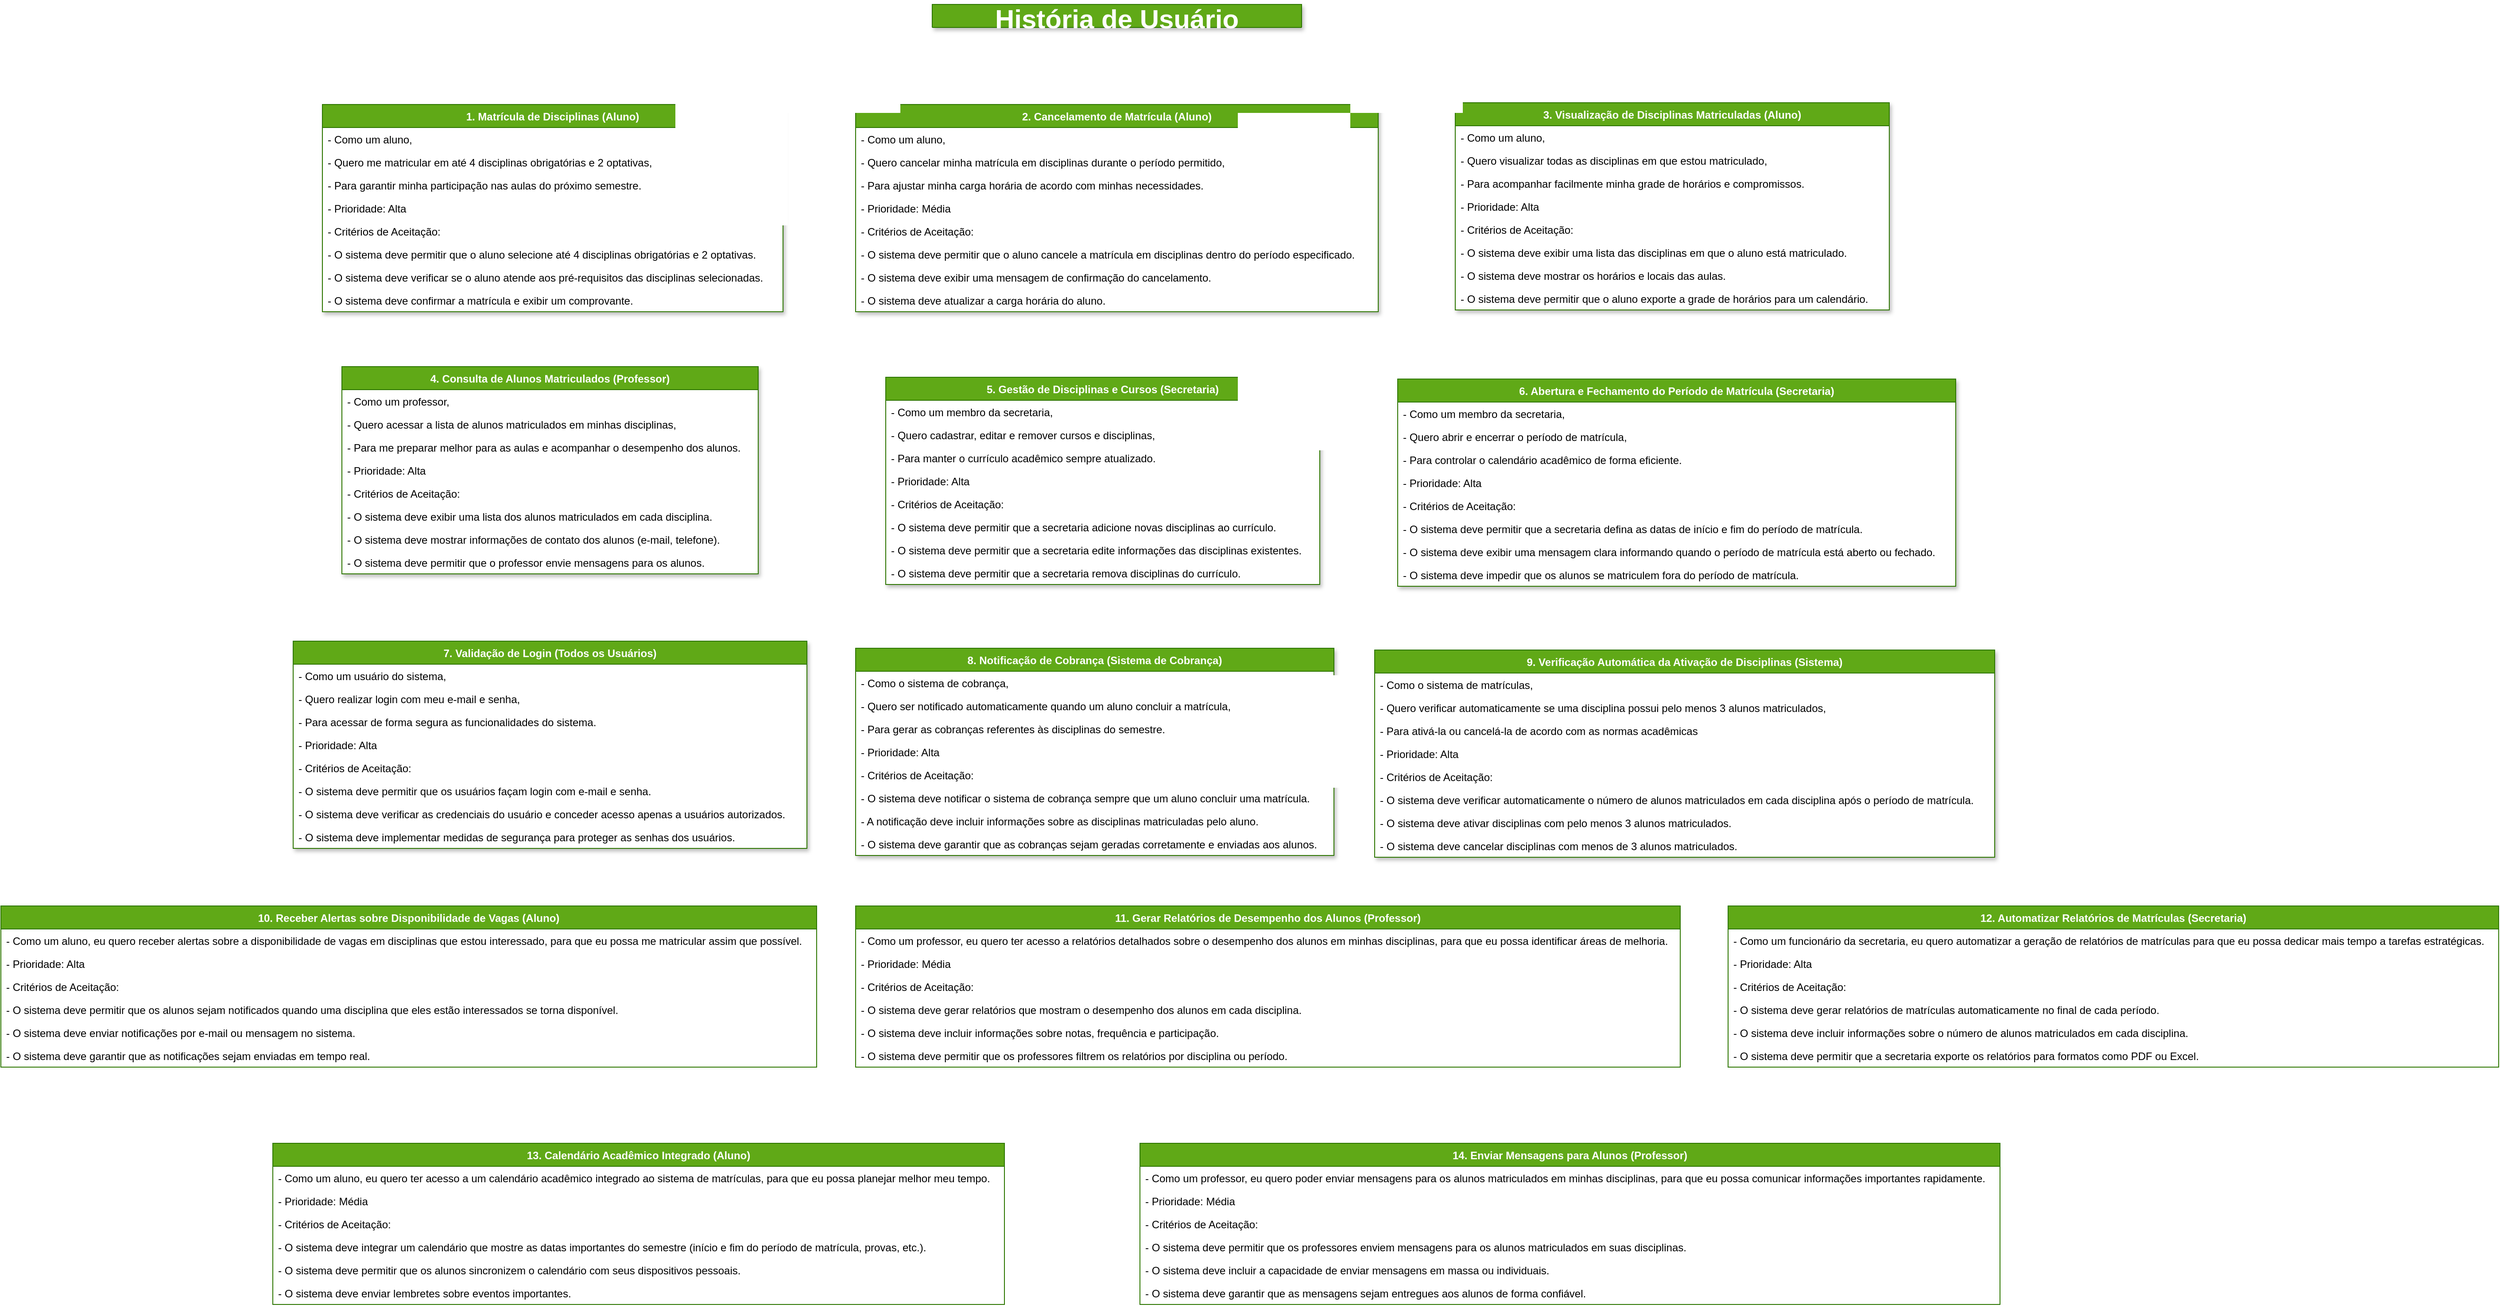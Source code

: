 <mxfile version="26.0.16">
  <diagram name="Page-1" id="JOX2PTWbfsL6PTr6-xfH">
    <mxGraphModel dx="5580" dy="1780" grid="0" gridSize="10" guides="1" tooltips="1" connect="1" arrows="1" fold="1" page="0" pageScale="1" pageWidth="827" pageHeight="1169" math="0" shadow="0">
      <root>
        <mxCell id="0" />
        <mxCell id="1" parent="0" />
        <mxCell id="CiswzmlxSEiwOSy1NOkA-1" value="História de Usuário" style="swimlane;fontStyle=1;childLayout=stackLayout;horizontal=1;startSize=26;horizontalStack=0;resizeParent=1;resizeParentMax=0;resizeLast=0;collapsible=1;marginBottom=0;swimlaneFillColor=default;fillColor=#60a917;strokeColor=#2D7600;fontColor=#ffffff;rounded=0;shadow=1;glass=0;fontSize=30;" vertex="1" parent="1">
          <mxGeometry x="-1043.5" y="19" width="417" height="26" as="geometry" />
        </mxCell>
        <mxCell id="CiswzmlxSEiwOSy1NOkA-2" value="1. Matrícula de Disciplinas (Aluno)" style="swimlane;fontStyle=1;childLayout=stackLayout;horizontal=1;startSize=26;horizontalStack=0;resizeParent=1;resizeParentMax=0;resizeLast=0;collapsible=1;marginBottom=0;swimlaneFillColor=default;fillColor=#60a917;strokeColor=#2D7600;fontColor=#ffffff;rounded=0;shadow=1;glass=0;" vertex="1" parent="1">
          <mxGeometry x="-1732" y="132" width="520" height="234" as="geometry" />
        </mxCell>
        <mxCell id="CiswzmlxSEiwOSy1NOkA-3" value="   - Como um aluno," style="text;strokeColor=none;fillColor=none;align=left;verticalAlign=top;spacingLeft=4;spacingRight=4;overflow=hidden;rotatable=0;points=[[0,0.5],[1,0.5]];portConstraint=eastwest;" vertex="1" parent="CiswzmlxSEiwOSy1NOkA-2">
          <mxGeometry y="26" width="520" height="26" as="geometry" />
        </mxCell>
        <mxCell id="CiswzmlxSEiwOSy1NOkA-4" value="   - Quero me matricular em até 4 disciplinas obrigatórias e 2 optativas," style="text;strokeColor=none;fillColor=none;align=left;verticalAlign=top;spacingLeft=4;spacingRight=4;overflow=hidden;rotatable=0;points=[[0,0.5],[1,0.5]];portConstraint=eastwest;" vertex="1" parent="CiswzmlxSEiwOSy1NOkA-2">
          <mxGeometry y="52" width="520" height="26" as="geometry" />
        </mxCell>
        <mxCell id="CiswzmlxSEiwOSy1NOkA-5" value="   - Para garantir minha participação nas aulas do próximo semestre." style="text;strokeColor=none;fillColor=none;align=left;verticalAlign=top;spacingLeft=4;spacingRight=4;overflow=hidden;rotatable=0;points=[[0,0.5],[1,0.5]];portConstraint=eastwest;" vertex="1" parent="CiswzmlxSEiwOSy1NOkA-2">
          <mxGeometry y="78" width="520" height="26" as="geometry" />
        </mxCell>
        <mxCell id="CiswzmlxSEiwOSy1NOkA-6" value="   - Prioridade: Alta" style="text;strokeColor=none;fillColor=none;align=left;verticalAlign=top;spacingLeft=4;spacingRight=4;overflow=hidden;rotatable=0;points=[[0,0.5],[1,0.5]];portConstraint=eastwest;" vertex="1" parent="CiswzmlxSEiwOSy1NOkA-2">
          <mxGeometry y="104" width="520" height="26" as="geometry" />
        </mxCell>
        <mxCell id="CiswzmlxSEiwOSy1NOkA-7" value="   - Critérios de Aceitação:" style="text;strokeColor=none;fillColor=none;align=left;verticalAlign=top;spacingLeft=4;spacingRight=4;overflow=hidden;rotatable=0;points=[[0,0.5],[1,0.5]];portConstraint=eastwest;" vertex="1" parent="CiswzmlxSEiwOSy1NOkA-2">
          <mxGeometry y="130" width="520" height="26" as="geometry" />
        </mxCell>
        <mxCell id="CiswzmlxSEiwOSy1NOkA-8" value="     - O sistema deve permitir que o aluno selecione até 4 disciplinas obrigatórias e 2 optativas." style="text;strokeColor=none;fillColor=none;align=left;verticalAlign=top;spacingLeft=4;spacingRight=4;overflow=hidden;rotatable=0;points=[[0,0.5],[1,0.5]];portConstraint=eastwest;" vertex="1" parent="CiswzmlxSEiwOSy1NOkA-2">
          <mxGeometry y="156" width="520" height="26" as="geometry" />
        </mxCell>
        <mxCell id="CiswzmlxSEiwOSy1NOkA-9" value="     - O sistema deve verificar se o aluno atende aos pré-requisitos das disciplinas selecionadas." style="text;strokeColor=none;fillColor=none;align=left;verticalAlign=top;spacingLeft=4;spacingRight=4;overflow=hidden;rotatable=0;points=[[0,0.5],[1,0.5]];portConstraint=eastwest;" vertex="1" parent="CiswzmlxSEiwOSy1NOkA-2">
          <mxGeometry y="182" width="520" height="26" as="geometry" />
        </mxCell>
        <mxCell id="CiswzmlxSEiwOSy1NOkA-10" value="     - O sistema deve confirmar a matrícula e exibir um comprovante." style="text;strokeColor=none;fillColor=none;align=left;verticalAlign=top;spacingLeft=4;spacingRight=4;overflow=hidden;rotatable=0;points=[[0,0.5],[1,0.5]];portConstraint=eastwest;" vertex="1" parent="CiswzmlxSEiwOSy1NOkA-2">
          <mxGeometry y="208" width="520" height="26" as="geometry" />
        </mxCell>
        <mxCell id="CiswzmlxSEiwOSy1NOkA-11" value="2. Cancelamento de Matrícula (Aluno)" style="swimlane;fontStyle=1;childLayout=stackLayout;horizontal=1;startSize=26;horizontalStack=0;resizeParent=1;resizeParentMax=0;resizeLast=0;collapsible=1;marginBottom=0;swimlaneFillColor=default;fillColor=#60a917;strokeColor=#2D7600;fontColor=#ffffff;rounded=0;shadow=1;glass=0;" vertex="1" parent="1">
          <mxGeometry x="-1130" y="132" width="590" height="234" as="geometry" />
        </mxCell>
        <mxCell id="CiswzmlxSEiwOSy1NOkA-12" value="   - Como um aluno," style="text;strokeColor=none;fillColor=none;align=left;verticalAlign=top;spacingLeft=4;spacingRight=4;overflow=hidden;rotatable=0;points=[[0,0.5],[1,0.5]];portConstraint=eastwest;" vertex="1" parent="CiswzmlxSEiwOSy1NOkA-11">
          <mxGeometry y="26" width="590" height="26" as="geometry" />
        </mxCell>
        <mxCell id="CiswzmlxSEiwOSy1NOkA-13" value="   - Quero cancelar minha matrícula em disciplinas durante o período permitido," style="text;strokeColor=none;fillColor=none;align=left;verticalAlign=top;spacingLeft=4;spacingRight=4;overflow=hidden;rotatable=0;points=[[0,0.5],[1,0.5]];portConstraint=eastwest;" vertex="1" parent="CiswzmlxSEiwOSy1NOkA-11">
          <mxGeometry y="52" width="590" height="26" as="geometry" />
        </mxCell>
        <mxCell id="CiswzmlxSEiwOSy1NOkA-14" value="   - Para ajustar minha carga horária de acordo com minhas necessidades." style="text;strokeColor=none;fillColor=none;align=left;verticalAlign=top;spacingLeft=4;spacingRight=4;overflow=hidden;rotatable=0;points=[[0,0.5],[1,0.5]];portConstraint=eastwest;" vertex="1" parent="CiswzmlxSEiwOSy1NOkA-11">
          <mxGeometry y="78" width="590" height="26" as="geometry" />
        </mxCell>
        <mxCell id="CiswzmlxSEiwOSy1NOkA-15" value="   - Prioridade: Média" style="text;strokeColor=none;fillColor=none;align=left;verticalAlign=top;spacingLeft=4;spacingRight=4;overflow=hidden;rotatable=0;points=[[0,0.5],[1,0.5]];portConstraint=eastwest;" vertex="1" parent="CiswzmlxSEiwOSy1NOkA-11">
          <mxGeometry y="104" width="590" height="26" as="geometry" />
        </mxCell>
        <mxCell id="CiswzmlxSEiwOSy1NOkA-16" value="   - Critérios de Aceitação:" style="text;strokeColor=none;fillColor=none;align=left;verticalAlign=top;spacingLeft=4;spacingRight=4;overflow=hidden;rotatable=0;points=[[0,0.5],[1,0.5]];portConstraint=eastwest;" vertex="1" parent="CiswzmlxSEiwOSy1NOkA-11">
          <mxGeometry y="130" width="590" height="26" as="geometry" />
        </mxCell>
        <mxCell id="CiswzmlxSEiwOSy1NOkA-17" value="     - O sistema deve permitir que o aluno cancele a matrícula em disciplinas dentro do período especificado." style="text;strokeColor=none;fillColor=none;align=left;verticalAlign=top;spacingLeft=4;spacingRight=4;overflow=hidden;rotatable=0;points=[[0,0.5],[1,0.5]];portConstraint=eastwest;" vertex="1" parent="CiswzmlxSEiwOSy1NOkA-11">
          <mxGeometry y="156" width="590" height="26" as="geometry" />
        </mxCell>
        <mxCell id="CiswzmlxSEiwOSy1NOkA-18" value="     - O sistema deve exibir uma mensagem de confirmação do cancelamento." style="text;strokeColor=none;fillColor=none;align=left;verticalAlign=top;spacingLeft=4;spacingRight=4;overflow=hidden;rotatable=0;points=[[0,0.5],[1,0.5]];portConstraint=eastwest;" vertex="1" parent="CiswzmlxSEiwOSy1NOkA-11">
          <mxGeometry y="182" width="590" height="26" as="geometry" />
        </mxCell>
        <mxCell id="CiswzmlxSEiwOSy1NOkA-19" value="     - O sistema deve atualizar a carga horária do aluno." style="text;strokeColor=none;fillColor=none;align=left;verticalAlign=top;spacingLeft=4;spacingRight=4;overflow=hidden;rotatable=0;points=[[0,0.5],[1,0.5]];portConstraint=eastwest;" vertex="1" parent="CiswzmlxSEiwOSy1NOkA-11">
          <mxGeometry y="208" width="590" height="26" as="geometry" />
        </mxCell>
        <mxCell id="CiswzmlxSEiwOSy1NOkA-20" value="3. Visualização de Disciplinas Matriculadas (Aluno)" style="swimlane;fontStyle=1;childLayout=stackLayout;horizontal=1;startSize=26;horizontalStack=0;resizeParent=1;resizeParentMax=0;resizeLast=0;collapsible=1;marginBottom=0;swimlaneFillColor=default;fillColor=#60a917;strokeColor=#2D7600;fontColor=#ffffff;rounded=0;shadow=1;glass=0;" vertex="1" parent="1">
          <mxGeometry x="-453" y="130" width="490" height="234" as="geometry" />
        </mxCell>
        <mxCell id="CiswzmlxSEiwOSy1NOkA-21" value="   - Como um aluno," style="text;strokeColor=none;fillColor=none;align=left;verticalAlign=top;spacingLeft=4;spacingRight=4;overflow=hidden;rotatable=0;points=[[0,0.5],[1,0.5]];portConstraint=eastwest;" vertex="1" parent="CiswzmlxSEiwOSy1NOkA-20">
          <mxGeometry y="26" width="490" height="26" as="geometry" />
        </mxCell>
        <mxCell id="CiswzmlxSEiwOSy1NOkA-22" value="   - Quero visualizar todas as disciplinas em que estou matriculado," style="text;strokeColor=none;fillColor=none;align=left;verticalAlign=top;spacingLeft=4;spacingRight=4;overflow=hidden;rotatable=0;points=[[0,0.5],[1,0.5]];portConstraint=eastwest;" vertex="1" parent="CiswzmlxSEiwOSy1NOkA-20">
          <mxGeometry y="52" width="490" height="26" as="geometry" />
        </mxCell>
        <mxCell id="CiswzmlxSEiwOSy1NOkA-23" value="   - Para acompanhar facilmente minha grade de horários e compromissos." style="text;strokeColor=none;fillColor=none;align=left;verticalAlign=top;spacingLeft=4;spacingRight=4;overflow=hidden;rotatable=0;points=[[0,0.5],[1,0.5]];portConstraint=eastwest;" vertex="1" parent="CiswzmlxSEiwOSy1NOkA-20">
          <mxGeometry y="78" width="490" height="26" as="geometry" />
        </mxCell>
        <mxCell id="CiswzmlxSEiwOSy1NOkA-24" value="   - Prioridade: Alta" style="text;strokeColor=none;fillColor=none;align=left;verticalAlign=top;spacingLeft=4;spacingRight=4;overflow=hidden;rotatable=0;points=[[0,0.5],[1,0.5]];portConstraint=eastwest;" vertex="1" parent="CiswzmlxSEiwOSy1NOkA-20">
          <mxGeometry y="104" width="490" height="26" as="geometry" />
        </mxCell>
        <mxCell id="CiswzmlxSEiwOSy1NOkA-25" value="   - Critérios de Aceitação:" style="text;strokeColor=none;fillColor=none;align=left;verticalAlign=top;spacingLeft=4;spacingRight=4;overflow=hidden;rotatable=0;points=[[0,0.5],[1,0.5]];portConstraint=eastwest;" vertex="1" parent="CiswzmlxSEiwOSy1NOkA-20">
          <mxGeometry y="130" width="490" height="26" as="geometry" />
        </mxCell>
        <mxCell id="CiswzmlxSEiwOSy1NOkA-26" value="     - O sistema deve exibir uma lista das disciplinas em que o aluno está matriculado." style="text;strokeColor=none;fillColor=none;align=left;verticalAlign=top;spacingLeft=4;spacingRight=4;overflow=hidden;rotatable=0;points=[[0,0.5],[1,0.5]];portConstraint=eastwest;" vertex="1" parent="CiswzmlxSEiwOSy1NOkA-20">
          <mxGeometry y="156" width="490" height="26" as="geometry" />
        </mxCell>
        <mxCell id="CiswzmlxSEiwOSy1NOkA-27" value="     - O sistema deve mostrar os horários e locais das aulas." style="text;strokeColor=none;fillColor=none;align=left;verticalAlign=top;spacingLeft=4;spacingRight=4;overflow=hidden;rotatable=0;points=[[0,0.5],[1,0.5]];portConstraint=eastwest;" vertex="1" parent="CiswzmlxSEiwOSy1NOkA-20">
          <mxGeometry y="182" width="490" height="26" as="geometry" />
        </mxCell>
        <mxCell id="CiswzmlxSEiwOSy1NOkA-28" value="     - O sistema deve permitir que o aluno exporte a grade de horários para um calendário." style="text;strokeColor=none;fillColor=none;align=left;verticalAlign=top;spacingLeft=4;spacingRight=4;overflow=hidden;rotatable=0;points=[[0,0.5],[1,0.5]];portConstraint=eastwest;" vertex="1" parent="CiswzmlxSEiwOSy1NOkA-20">
          <mxGeometry y="208" width="490" height="26" as="geometry" />
        </mxCell>
        <mxCell id="CiswzmlxSEiwOSy1NOkA-29" value="4. Consulta de Alunos Matriculados (Professor)" style="swimlane;fontStyle=1;childLayout=stackLayout;horizontal=1;startSize=26;horizontalStack=0;resizeParent=1;resizeParentMax=0;resizeLast=0;collapsible=1;marginBottom=0;swimlaneFillColor=default;fillColor=#60a917;strokeColor=#2D7600;fontColor=#ffffff;rounded=0;shadow=1;glass=0;" vertex="1" parent="1">
          <mxGeometry x="-1710" y="428" width="470" height="234" as="geometry" />
        </mxCell>
        <mxCell id="CiswzmlxSEiwOSy1NOkA-30" value="   - Como um professor," style="text;strokeColor=none;fillColor=none;align=left;verticalAlign=top;spacingLeft=4;spacingRight=4;overflow=hidden;rotatable=0;points=[[0,0.5],[1,0.5]];portConstraint=eastwest;" vertex="1" parent="CiswzmlxSEiwOSy1NOkA-29">
          <mxGeometry y="26" width="470" height="26" as="geometry" />
        </mxCell>
        <mxCell id="CiswzmlxSEiwOSy1NOkA-31" value="   - Quero acessar a lista de alunos matriculados em minhas disciplinas," style="text;strokeColor=none;fillColor=none;align=left;verticalAlign=top;spacingLeft=4;spacingRight=4;overflow=hidden;rotatable=0;points=[[0,0.5],[1,0.5]];portConstraint=eastwest;" vertex="1" parent="CiswzmlxSEiwOSy1NOkA-29">
          <mxGeometry y="52" width="470" height="26" as="geometry" />
        </mxCell>
        <mxCell id="CiswzmlxSEiwOSy1NOkA-32" value="   - Para me preparar melhor para as aulas e acompanhar o desempenho dos alunos." style="text;strokeColor=none;fillColor=none;align=left;verticalAlign=top;spacingLeft=4;spacingRight=4;overflow=hidden;rotatable=0;points=[[0,0.5],[1,0.5]];portConstraint=eastwest;" vertex="1" parent="CiswzmlxSEiwOSy1NOkA-29">
          <mxGeometry y="78" width="470" height="26" as="geometry" />
        </mxCell>
        <mxCell id="CiswzmlxSEiwOSy1NOkA-33" value="   - Prioridade: Alta" style="text;strokeColor=none;fillColor=none;align=left;verticalAlign=top;spacingLeft=4;spacingRight=4;overflow=hidden;rotatable=0;points=[[0,0.5],[1,0.5]];portConstraint=eastwest;" vertex="1" parent="CiswzmlxSEiwOSy1NOkA-29">
          <mxGeometry y="104" width="470" height="26" as="geometry" />
        </mxCell>
        <mxCell id="CiswzmlxSEiwOSy1NOkA-34" value="   - Critérios de Aceitação:" style="text;strokeColor=none;fillColor=none;align=left;verticalAlign=top;spacingLeft=4;spacingRight=4;overflow=hidden;rotatable=0;points=[[0,0.5],[1,0.5]];portConstraint=eastwest;" vertex="1" parent="CiswzmlxSEiwOSy1NOkA-29">
          <mxGeometry y="130" width="470" height="26" as="geometry" />
        </mxCell>
        <mxCell id="CiswzmlxSEiwOSy1NOkA-35" value="     - O sistema deve exibir uma lista dos alunos matriculados em cada disciplina." style="text;strokeColor=none;fillColor=none;align=left;verticalAlign=top;spacingLeft=4;spacingRight=4;overflow=hidden;rotatable=0;points=[[0,0.5],[1,0.5]];portConstraint=eastwest;" vertex="1" parent="CiswzmlxSEiwOSy1NOkA-29">
          <mxGeometry y="156" width="470" height="26" as="geometry" />
        </mxCell>
        <mxCell id="CiswzmlxSEiwOSy1NOkA-36" value="     - O sistema deve mostrar informações de contato dos alunos (e-mail, telefone)." style="text;strokeColor=none;fillColor=none;align=left;verticalAlign=top;spacingLeft=4;spacingRight=4;overflow=hidden;rotatable=0;points=[[0,0.5],[1,0.5]];portConstraint=eastwest;" vertex="1" parent="CiswzmlxSEiwOSy1NOkA-29">
          <mxGeometry y="182" width="470" height="26" as="geometry" />
        </mxCell>
        <mxCell id="CiswzmlxSEiwOSy1NOkA-37" value="     - O sistema deve permitir que o professor envie mensagens para os alunos." style="text;strokeColor=none;fillColor=none;align=left;verticalAlign=top;spacingLeft=4;spacingRight=4;overflow=hidden;rotatable=0;points=[[0,0.5],[1,0.5]];portConstraint=eastwest;" vertex="1" parent="CiswzmlxSEiwOSy1NOkA-29">
          <mxGeometry y="208" width="470" height="26" as="geometry" />
        </mxCell>
        <mxCell id="CiswzmlxSEiwOSy1NOkA-38" value="5. Gestão de Disciplinas e Cursos (Secretaria)" style="swimlane;fontStyle=1;childLayout=stackLayout;horizontal=1;startSize=26;horizontalStack=0;resizeParent=1;resizeParentMax=0;resizeLast=0;collapsible=1;marginBottom=0;swimlaneFillColor=default;fillColor=#60a917;strokeColor=#2D7600;fontColor=#ffffff;rounded=0;shadow=1;glass=0;" vertex="1" parent="1">
          <mxGeometry x="-1096" y="440" width="490" height="234" as="geometry" />
        </mxCell>
        <mxCell id="CiswzmlxSEiwOSy1NOkA-39" value="   - Como um membro da secretaria," style="text;strokeColor=none;fillColor=none;align=left;verticalAlign=top;spacingLeft=4;spacingRight=4;overflow=hidden;rotatable=0;points=[[0,0.5],[1,0.5]];portConstraint=eastwest;" vertex="1" parent="CiswzmlxSEiwOSy1NOkA-38">
          <mxGeometry y="26" width="490" height="26" as="geometry" />
        </mxCell>
        <mxCell id="CiswzmlxSEiwOSy1NOkA-40" value="   - Quero cadastrar, editar e remover cursos e disciplinas," style="text;strokeColor=none;fillColor=none;align=left;verticalAlign=top;spacingLeft=4;spacingRight=4;overflow=hidden;rotatable=0;points=[[0,0.5],[1,0.5]];portConstraint=eastwest;" vertex="1" parent="CiswzmlxSEiwOSy1NOkA-38">
          <mxGeometry y="52" width="490" height="26" as="geometry" />
        </mxCell>
        <mxCell id="CiswzmlxSEiwOSy1NOkA-41" value="   - Para manter o currículo acadêmico sempre atualizado." style="text;strokeColor=none;fillColor=none;align=left;verticalAlign=top;spacingLeft=4;spacingRight=4;overflow=hidden;rotatable=0;points=[[0,0.5],[1,0.5]];portConstraint=eastwest;" vertex="1" parent="CiswzmlxSEiwOSy1NOkA-38">
          <mxGeometry y="78" width="490" height="26" as="geometry" />
        </mxCell>
        <mxCell id="CiswzmlxSEiwOSy1NOkA-42" value="   - Prioridade: Alta" style="text;strokeColor=none;fillColor=none;align=left;verticalAlign=top;spacingLeft=4;spacingRight=4;overflow=hidden;rotatable=0;points=[[0,0.5],[1,0.5]];portConstraint=eastwest;" vertex="1" parent="CiswzmlxSEiwOSy1NOkA-38">
          <mxGeometry y="104" width="490" height="26" as="geometry" />
        </mxCell>
        <mxCell id="CiswzmlxSEiwOSy1NOkA-43" value="   - Critérios de Aceitação:" style="text;strokeColor=none;fillColor=none;align=left;verticalAlign=top;spacingLeft=4;spacingRight=4;overflow=hidden;rotatable=0;points=[[0,0.5],[1,0.5]];portConstraint=eastwest;" vertex="1" parent="CiswzmlxSEiwOSy1NOkA-38">
          <mxGeometry y="130" width="490" height="26" as="geometry" />
        </mxCell>
        <mxCell id="CiswzmlxSEiwOSy1NOkA-44" value="     - O sistema deve permitir que a secretaria adicione novas disciplinas ao currículo." style="text;strokeColor=none;fillColor=none;align=left;verticalAlign=top;spacingLeft=4;spacingRight=4;overflow=hidden;rotatable=0;points=[[0,0.5],[1,0.5]];portConstraint=eastwest;" vertex="1" parent="CiswzmlxSEiwOSy1NOkA-38">
          <mxGeometry y="156" width="490" height="26" as="geometry" />
        </mxCell>
        <mxCell id="CiswzmlxSEiwOSy1NOkA-45" value="     - O sistema deve permitir que a secretaria edite informações das disciplinas existentes." style="text;strokeColor=none;fillColor=none;align=left;verticalAlign=top;spacingLeft=4;spacingRight=4;overflow=hidden;rotatable=0;points=[[0,0.5],[1,0.5]];portConstraint=eastwest;" vertex="1" parent="CiswzmlxSEiwOSy1NOkA-38">
          <mxGeometry y="182" width="490" height="26" as="geometry" />
        </mxCell>
        <mxCell id="CiswzmlxSEiwOSy1NOkA-46" value="     - O sistema deve permitir que a secretaria remova disciplinas do currículo." style="text;strokeColor=none;fillColor=none;align=left;verticalAlign=top;spacingLeft=4;spacingRight=4;overflow=hidden;rotatable=0;points=[[0,0.5],[1,0.5]];portConstraint=eastwest;" vertex="1" parent="CiswzmlxSEiwOSy1NOkA-38">
          <mxGeometry y="208" width="490" height="26" as="geometry" />
        </mxCell>
        <mxCell id="CiswzmlxSEiwOSy1NOkA-47" value="6. Abertura e Fechamento do Período de Matrícula (Secretaria)" style="swimlane;fontStyle=1;childLayout=stackLayout;horizontal=1;startSize=26;horizontalStack=0;resizeParent=1;resizeParentMax=0;resizeLast=0;collapsible=1;marginBottom=0;swimlaneFillColor=default;fillColor=#60a917;strokeColor=#2D7600;fontColor=#ffffff;rounded=0;shadow=1;glass=0;" vertex="1" parent="1">
          <mxGeometry x="-518" y="442" width="630" height="234" as="geometry" />
        </mxCell>
        <mxCell id="CiswzmlxSEiwOSy1NOkA-48" value="   - Como um membro da secretaria," style="text;strokeColor=none;fillColor=none;align=left;verticalAlign=top;spacingLeft=4;spacingRight=4;overflow=hidden;rotatable=0;points=[[0,0.5],[1,0.5]];portConstraint=eastwest;" vertex="1" parent="CiswzmlxSEiwOSy1NOkA-47">
          <mxGeometry y="26" width="630" height="26" as="geometry" />
        </mxCell>
        <mxCell id="CiswzmlxSEiwOSy1NOkA-49" value="   - Quero abrir e encerrar o período de matrícula," style="text;strokeColor=none;fillColor=none;align=left;verticalAlign=top;spacingLeft=4;spacingRight=4;overflow=hidden;rotatable=0;points=[[0,0.5],[1,0.5]];portConstraint=eastwest;" vertex="1" parent="CiswzmlxSEiwOSy1NOkA-47">
          <mxGeometry y="52" width="630" height="26" as="geometry" />
        </mxCell>
        <mxCell id="CiswzmlxSEiwOSy1NOkA-50" value="   - Para controlar o calendário acadêmico de forma eficiente." style="text;strokeColor=none;fillColor=none;align=left;verticalAlign=top;spacingLeft=4;spacingRight=4;overflow=hidden;rotatable=0;points=[[0,0.5],[1,0.5]];portConstraint=eastwest;" vertex="1" parent="CiswzmlxSEiwOSy1NOkA-47">
          <mxGeometry y="78" width="630" height="26" as="geometry" />
        </mxCell>
        <mxCell id="CiswzmlxSEiwOSy1NOkA-51" value="   - Prioridade: Alta" style="text;strokeColor=none;fillColor=none;align=left;verticalAlign=top;spacingLeft=4;spacingRight=4;overflow=hidden;rotatable=0;points=[[0,0.5],[1,0.5]];portConstraint=eastwest;" vertex="1" parent="CiswzmlxSEiwOSy1NOkA-47">
          <mxGeometry y="104" width="630" height="26" as="geometry" />
        </mxCell>
        <mxCell id="CiswzmlxSEiwOSy1NOkA-52" value="   - Critérios de Aceitação:" style="text;strokeColor=none;fillColor=none;align=left;verticalAlign=top;spacingLeft=4;spacingRight=4;overflow=hidden;rotatable=0;points=[[0,0.5],[1,0.5]];portConstraint=eastwest;" vertex="1" parent="CiswzmlxSEiwOSy1NOkA-47">
          <mxGeometry y="130" width="630" height="26" as="geometry" />
        </mxCell>
        <mxCell id="CiswzmlxSEiwOSy1NOkA-53" value="     - O sistema deve permitir que a secretaria defina as datas de início e fim do período de matrícula." style="text;strokeColor=none;fillColor=none;align=left;verticalAlign=top;spacingLeft=4;spacingRight=4;overflow=hidden;rotatable=0;points=[[0,0.5],[1,0.5]];portConstraint=eastwest;" vertex="1" parent="CiswzmlxSEiwOSy1NOkA-47">
          <mxGeometry y="156" width="630" height="26" as="geometry" />
        </mxCell>
        <mxCell id="CiswzmlxSEiwOSy1NOkA-54" value="     - O sistema deve exibir uma mensagem clara informando quando o período de matrícula está aberto ou fechado." style="text;strokeColor=none;fillColor=none;align=left;verticalAlign=top;spacingLeft=4;spacingRight=4;overflow=hidden;rotatable=0;points=[[0,0.5],[1,0.5]];portConstraint=eastwest;" vertex="1" parent="CiswzmlxSEiwOSy1NOkA-47">
          <mxGeometry y="182" width="630" height="26" as="geometry" />
        </mxCell>
        <mxCell id="CiswzmlxSEiwOSy1NOkA-55" value="     - O sistema deve impedir que os alunos se matriculem fora do período de matrícula." style="text;strokeColor=none;fillColor=none;align=left;verticalAlign=top;spacingLeft=4;spacingRight=4;overflow=hidden;rotatable=0;points=[[0,0.5],[1,0.5]];portConstraint=eastwest;" vertex="1" parent="CiswzmlxSEiwOSy1NOkA-47">
          <mxGeometry y="208" width="630" height="26" as="geometry" />
        </mxCell>
        <mxCell id="CiswzmlxSEiwOSy1NOkA-56" value="7. Validação de Login (Todos os Usuários)" style="swimlane;fontStyle=1;childLayout=stackLayout;horizontal=1;startSize=26;horizontalStack=0;resizeParent=1;resizeParentMax=0;resizeLast=0;collapsible=1;marginBottom=0;swimlaneFillColor=default;fillColor=#60a917;strokeColor=#2D7600;fontColor=#ffffff;rounded=0;shadow=1;glass=0;" vertex="1" parent="1">
          <mxGeometry x="-1765" y="738" width="580" height="234" as="geometry" />
        </mxCell>
        <mxCell id="CiswzmlxSEiwOSy1NOkA-57" value="   - Como um usuário do sistema," style="text;strokeColor=none;fillColor=none;align=left;verticalAlign=top;spacingLeft=4;spacingRight=4;overflow=hidden;rotatable=0;points=[[0,0.5],[1,0.5]];portConstraint=eastwest;" vertex="1" parent="CiswzmlxSEiwOSy1NOkA-56">
          <mxGeometry y="26" width="580" height="26" as="geometry" />
        </mxCell>
        <mxCell id="CiswzmlxSEiwOSy1NOkA-58" value="   - Quero realizar login com meu e-mail e senha," style="text;strokeColor=none;fillColor=none;align=left;verticalAlign=top;spacingLeft=4;spacingRight=4;overflow=hidden;rotatable=0;points=[[0,0.5],[1,0.5]];portConstraint=eastwest;" vertex="1" parent="CiswzmlxSEiwOSy1NOkA-56">
          <mxGeometry y="52" width="580" height="26" as="geometry" />
        </mxCell>
        <mxCell id="CiswzmlxSEiwOSy1NOkA-59" value="   - Para acessar de forma segura as funcionalidades do sistema." style="text;strokeColor=none;fillColor=none;align=left;verticalAlign=top;spacingLeft=4;spacingRight=4;overflow=hidden;rotatable=0;points=[[0,0.5],[1,0.5]];portConstraint=eastwest;" vertex="1" parent="CiswzmlxSEiwOSy1NOkA-56">
          <mxGeometry y="78" width="580" height="26" as="geometry" />
        </mxCell>
        <mxCell id="CiswzmlxSEiwOSy1NOkA-60" value="   - Prioridade: Alta" style="text;strokeColor=none;fillColor=none;align=left;verticalAlign=top;spacingLeft=4;spacingRight=4;overflow=hidden;rotatable=0;points=[[0,0.5],[1,0.5]];portConstraint=eastwest;" vertex="1" parent="CiswzmlxSEiwOSy1NOkA-56">
          <mxGeometry y="104" width="580" height="26" as="geometry" />
        </mxCell>
        <mxCell id="CiswzmlxSEiwOSy1NOkA-61" value="   - Critérios de Aceitação:" style="text;strokeColor=none;fillColor=none;align=left;verticalAlign=top;spacingLeft=4;spacingRight=4;overflow=hidden;rotatable=0;points=[[0,0.5],[1,0.5]];portConstraint=eastwest;" vertex="1" parent="CiswzmlxSEiwOSy1NOkA-56">
          <mxGeometry y="130" width="580" height="26" as="geometry" />
        </mxCell>
        <mxCell id="CiswzmlxSEiwOSy1NOkA-62" value="     - O sistema deve permitir que os usuários façam login com e-mail e senha." style="text;strokeColor=none;fillColor=none;align=left;verticalAlign=top;spacingLeft=4;spacingRight=4;overflow=hidden;rotatable=0;points=[[0,0.5],[1,0.5]];portConstraint=eastwest;" vertex="1" parent="CiswzmlxSEiwOSy1NOkA-56">
          <mxGeometry y="156" width="580" height="26" as="geometry" />
        </mxCell>
        <mxCell id="CiswzmlxSEiwOSy1NOkA-63" value="     - O sistema deve verificar as credenciais do usuário e conceder acesso apenas a usuários autorizados." style="text;strokeColor=none;fillColor=none;align=left;verticalAlign=top;spacingLeft=4;spacingRight=4;overflow=hidden;rotatable=0;points=[[0,0.5],[1,0.5]];portConstraint=eastwest;" vertex="1" parent="CiswzmlxSEiwOSy1NOkA-56">
          <mxGeometry y="182" width="580" height="26" as="geometry" />
        </mxCell>
        <mxCell id="CiswzmlxSEiwOSy1NOkA-64" value="     - O sistema deve implementar medidas de segurança para proteger as senhas dos usuários." style="text;strokeColor=none;fillColor=none;align=left;verticalAlign=top;spacingLeft=4;spacingRight=4;overflow=hidden;rotatable=0;points=[[0,0.5],[1,0.5]];portConstraint=eastwest;" vertex="1" parent="CiswzmlxSEiwOSy1NOkA-56">
          <mxGeometry y="208" width="580" height="26" as="geometry" />
        </mxCell>
        <mxCell id="CiswzmlxSEiwOSy1NOkA-65" value="8. Notificação de Cobrança (Sistema de Cobrança)" style="swimlane;fontStyle=1;childLayout=stackLayout;horizontal=1;startSize=26;horizontalStack=0;resizeParent=1;resizeParentMax=0;resizeLast=0;collapsible=1;marginBottom=0;swimlaneFillColor=default;fillColor=#60a917;strokeColor=#2D7600;fontColor=#ffffff;rounded=0;shadow=1;glass=0;" vertex="1" parent="1">
          <mxGeometry x="-1130" y="746" width="540" height="234" as="geometry" />
        </mxCell>
        <mxCell id="CiswzmlxSEiwOSy1NOkA-66" value="   - Como o sistema de cobrança," style="text;strokeColor=none;fillColor=none;align=left;verticalAlign=top;spacingLeft=4;spacingRight=4;overflow=hidden;rotatable=0;points=[[0,0.5],[1,0.5]];portConstraint=eastwest;" vertex="1" parent="CiswzmlxSEiwOSy1NOkA-65">
          <mxGeometry y="26" width="540" height="26" as="geometry" />
        </mxCell>
        <mxCell id="CiswzmlxSEiwOSy1NOkA-67" value="   - Quero ser notificado automaticamente quando um aluno concluir a matrícula," style="text;strokeColor=none;fillColor=none;align=left;verticalAlign=top;spacingLeft=4;spacingRight=4;overflow=hidden;rotatable=0;points=[[0,0.5],[1,0.5]];portConstraint=eastwest;" vertex="1" parent="CiswzmlxSEiwOSy1NOkA-65">
          <mxGeometry y="52" width="540" height="26" as="geometry" />
        </mxCell>
        <mxCell id="CiswzmlxSEiwOSy1NOkA-68" value="   - Para gerar as cobranças referentes às disciplinas do semestre." style="text;strokeColor=none;fillColor=none;align=left;verticalAlign=top;spacingLeft=4;spacingRight=4;overflow=hidden;rotatable=0;points=[[0,0.5],[1,0.5]];portConstraint=eastwest;" vertex="1" parent="CiswzmlxSEiwOSy1NOkA-65">
          <mxGeometry y="78" width="540" height="26" as="geometry" />
        </mxCell>
        <mxCell id="CiswzmlxSEiwOSy1NOkA-69" value="   - Prioridade: Alta" style="text;strokeColor=none;fillColor=none;align=left;verticalAlign=top;spacingLeft=4;spacingRight=4;overflow=hidden;rotatable=0;points=[[0,0.5],[1,0.5]];portConstraint=eastwest;" vertex="1" parent="CiswzmlxSEiwOSy1NOkA-65">
          <mxGeometry y="104" width="540" height="26" as="geometry" />
        </mxCell>
        <mxCell id="CiswzmlxSEiwOSy1NOkA-70" value="   - Critérios de Aceitação:" style="text;strokeColor=none;fillColor=none;align=left;verticalAlign=top;spacingLeft=4;spacingRight=4;overflow=hidden;rotatable=0;points=[[0,0.5],[1,0.5]];portConstraint=eastwest;" vertex="1" parent="CiswzmlxSEiwOSy1NOkA-65">
          <mxGeometry y="130" width="540" height="26" as="geometry" />
        </mxCell>
        <mxCell id="CiswzmlxSEiwOSy1NOkA-71" value="     - O sistema deve notificar o sistema de cobrança sempre que um aluno concluir uma matrícula." style="text;strokeColor=none;fillColor=none;align=left;verticalAlign=top;spacingLeft=4;spacingRight=4;overflow=hidden;rotatable=0;points=[[0,0.5],[1,0.5]];portConstraint=eastwest;" vertex="1" parent="CiswzmlxSEiwOSy1NOkA-65">
          <mxGeometry y="156" width="540" height="26" as="geometry" />
        </mxCell>
        <mxCell id="CiswzmlxSEiwOSy1NOkA-72" value="     - A notificação deve incluir informações sobre as disciplinas matriculadas pelo aluno." style="text;strokeColor=none;fillColor=none;align=left;verticalAlign=top;spacingLeft=4;spacingRight=4;overflow=hidden;rotatable=0;points=[[0,0.5],[1,0.5]];portConstraint=eastwest;" vertex="1" parent="CiswzmlxSEiwOSy1NOkA-65">
          <mxGeometry y="182" width="540" height="26" as="geometry" />
        </mxCell>
        <mxCell id="CiswzmlxSEiwOSy1NOkA-73" value="     - O sistema deve garantir que as cobranças sejam geradas corretamente e enviadas aos alunos." style="text;strokeColor=none;fillColor=none;align=left;verticalAlign=top;spacingLeft=4;spacingRight=4;overflow=hidden;rotatable=0;points=[[0,0.5],[1,0.5]];portConstraint=eastwest;" vertex="1" parent="CiswzmlxSEiwOSy1NOkA-65">
          <mxGeometry y="208" width="540" height="26" as="geometry" />
        </mxCell>
        <mxCell id="CiswzmlxSEiwOSy1NOkA-74" value="9. Verificação Automática da Ativação de Disciplinas (Sistema)" style="swimlane;fontStyle=1;childLayout=stackLayout;horizontal=1;startSize=26;horizontalStack=0;resizeParent=1;resizeParentMax=0;resizeLast=0;collapsible=1;marginBottom=0;swimlaneFillColor=default;fillColor=#60a917;strokeColor=#2D7600;fontColor=#ffffff;rounded=0;shadow=1;glass=0;" vertex="1" parent="1">
          <mxGeometry x="-544" y="748" width="700" height="234" as="geometry" />
        </mxCell>
        <mxCell id="CiswzmlxSEiwOSy1NOkA-75" value="   - Como o sistema de matrículas," style="text;strokeColor=none;fillColor=none;align=left;verticalAlign=top;spacingLeft=4;spacingRight=4;overflow=hidden;rotatable=0;points=[[0,0.5],[1,0.5]];portConstraint=eastwest;" vertex="1" parent="CiswzmlxSEiwOSy1NOkA-74">
          <mxGeometry y="26" width="700" height="26" as="geometry" />
        </mxCell>
        <mxCell id="CiswzmlxSEiwOSy1NOkA-76" value="   - Quero verificar automaticamente se uma disciplina possui pelo menos 3 alunos matriculados," style="text;strokeColor=none;fillColor=none;align=left;verticalAlign=top;spacingLeft=4;spacingRight=4;overflow=hidden;rotatable=0;points=[[0,0.5],[1,0.5]];portConstraint=eastwest;" vertex="1" parent="CiswzmlxSEiwOSy1NOkA-74">
          <mxGeometry y="52" width="700" height="26" as="geometry" />
        </mxCell>
        <mxCell id="CiswzmlxSEiwOSy1NOkA-77" value="   - Para ativá-la ou cancelá-la de acordo com as normas acadêmicas" style="text;strokeColor=none;fillColor=none;align=left;verticalAlign=top;spacingLeft=4;spacingRight=4;overflow=hidden;rotatable=0;points=[[0,0.5],[1,0.5]];portConstraint=eastwest;" vertex="1" parent="CiswzmlxSEiwOSy1NOkA-74">
          <mxGeometry y="78" width="700" height="26" as="geometry" />
        </mxCell>
        <mxCell id="CiswzmlxSEiwOSy1NOkA-78" value="   - Prioridade: Alta" style="text;strokeColor=none;fillColor=none;align=left;verticalAlign=top;spacingLeft=4;spacingRight=4;overflow=hidden;rotatable=0;points=[[0,0.5],[1,0.5]];portConstraint=eastwest;" vertex="1" parent="CiswzmlxSEiwOSy1NOkA-74">
          <mxGeometry y="104" width="700" height="26" as="geometry" />
        </mxCell>
        <mxCell id="CiswzmlxSEiwOSy1NOkA-79" value="   - Critérios de Aceitação:" style="text;strokeColor=none;fillColor=none;align=left;verticalAlign=top;spacingLeft=4;spacingRight=4;overflow=hidden;rotatable=0;points=[[0,0.5],[1,0.5]];portConstraint=eastwest;" vertex="1" parent="CiswzmlxSEiwOSy1NOkA-74">
          <mxGeometry y="130" width="700" height="26" as="geometry" />
        </mxCell>
        <mxCell id="CiswzmlxSEiwOSy1NOkA-80" value="     - O sistema deve verificar automaticamente o número de alunos matriculados em cada disciplina após o período de matrícula." style="text;strokeColor=none;fillColor=none;align=left;verticalAlign=top;spacingLeft=4;spacingRight=4;overflow=hidden;rotatable=0;points=[[0,0.5],[1,0.5]];portConstraint=eastwest;" vertex="1" parent="CiswzmlxSEiwOSy1NOkA-74">
          <mxGeometry y="156" width="700" height="26" as="geometry" />
        </mxCell>
        <mxCell id="CiswzmlxSEiwOSy1NOkA-81" value="     - O sistema deve ativar disciplinas com pelo menos 3 alunos matriculados." style="text;strokeColor=none;fillColor=none;align=left;verticalAlign=top;spacingLeft=4;spacingRight=4;overflow=hidden;rotatable=0;points=[[0,0.5],[1,0.5]];portConstraint=eastwest;" vertex="1" parent="CiswzmlxSEiwOSy1NOkA-74">
          <mxGeometry y="182" width="700" height="26" as="geometry" />
        </mxCell>
        <mxCell id="CiswzmlxSEiwOSy1NOkA-82" value="     - O sistema deve cancelar disciplinas com menos de 3 alunos matriculados." style="text;strokeColor=none;fillColor=none;align=left;verticalAlign=top;spacingLeft=4;spacingRight=4;overflow=hidden;rotatable=0;points=[[0,0.5],[1,0.5]];portConstraint=eastwest;" vertex="1" parent="CiswzmlxSEiwOSy1NOkA-74">
          <mxGeometry y="208" width="700" height="26" as="geometry" />
        </mxCell>
        <mxCell id="CiswzmlxSEiwOSy1NOkA-84" value="10. Receber Alertas sobre Disponibilidade de Vagas (Aluno)" style="swimlane;fontStyle=1;childLayout=stackLayout;horizontal=1;startSize=26;horizontalStack=0;resizeParent=1;resizeParentMax=0;resizeLast=0;collapsible=1;marginBottom=0;fillColor=#60a917;fontColor=#ffffff;strokeColor=#2D7600;swimlaneFillColor=default;" vertex="1" parent="1">
          <mxGeometry x="-2095" y="1037" width="921" height="182" as="geometry" />
        </mxCell>
        <mxCell id="CiswzmlxSEiwOSy1NOkA-85" value="   - Como um aluno, eu quero receber alertas sobre a disponibilidade de vagas em disciplinas que estou interessado, para que eu possa me matricular assim que possível." style="text;strokeColor=none;fillColor=none;align=left;verticalAlign=top;spacingLeft=4;spacingRight=4;overflow=hidden;rotatable=0;points=[[0,0.5],[1,0.5]];portConstraint=eastwest;" vertex="1" parent="CiswzmlxSEiwOSy1NOkA-84">
          <mxGeometry y="26" width="921" height="26" as="geometry" />
        </mxCell>
        <mxCell id="CiswzmlxSEiwOSy1NOkA-86" value="   - Prioridade: Alta" style="text;strokeColor=none;fillColor=none;align=left;verticalAlign=top;spacingLeft=4;spacingRight=4;overflow=hidden;rotatable=0;points=[[0,0.5],[1,0.5]];portConstraint=eastwest;" vertex="1" parent="CiswzmlxSEiwOSy1NOkA-84">
          <mxGeometry y="52" width="921" height="26" as="geometry" />
        </mxCell>
        <mxCell id="CiswzmlxSEiwOSy1NOkA-87" value="   - Critérios de Aceitação:" style="text;strokeColor=none;fillColor=none;align=left;verticalAlign=top;spacingLeft=4;spacingRight=4;overflow=hidden;rotatable=0;points=[[0,0.5],[1,0.5]];portConstraint=eastwest;" vertex="1" parent="CiswzmlxSEiwOSy1NOkA-84">
          <mxGeometry y="78" width="921" height="26" as="geometry" />
        </mxCell>
        <mxCell id="CiswzmlxSEiwOSy1NOkA-88" value="     - O sistema deve permitir que os alunos sejam notificados quando uma disciplina que eles estão interessados se torna disponível." style="text;strokeColor=none;fillColor=none;align=left;verticalAlign=top;spacingLeft=4;spacingRight=4;overflow=hidden;rotatable=0;points=[[0,0.5],[1,0.5]];portConstraint=eastwest;" vertex="1" parent="CiswzmlxSEiwOSy1NOkA-84">
          <mxGeometry y="104" width="921" height="26" as="geometry" />
        </mxCell>
        <mxCell id="CiswzmlxSEiwOSy1NOkA-89" value="     - O sistema deve enviar notificações por e-mail ou mensagem no sistema." style="text;strokeColor=none;fillColor=none;align=left;verticalAlign=top;spacingLeft=4;spacingRight=4;overflow=hidden;rotatable=0;points=[[0,0.5],[1,0.5]];portConstraint=eastwest;" vertex="1" parent="CiswzmlxSEiwOSy1NOkA-84">
          <mxGeometry y="130" width="921" height="26" as="geometry" />
        </mxCell>
        <mxCell id="CiswzmlxSEiwOSy1NOkA-90" value="     - O sistema deve garantir que as notificações sejam enviadas em tempo real." style="text;strokeColor=none;fillColor=none;align=left;verticalAlign=top;spacingLeft=4;spacingRight=4;overflow=hidden;rotatable=0;points=[[0,0.5],[1,0.5]];portConstraint=eastwest;" vertex="1" parent="CiswzmlxSEiwOSy1NOkA-84">
          <mxGeometry y="156" width="921" height="26" as="geometry" />
        </mxCell>
        <mxCell id="CiswzmlxSEiwOSy1NOkA-91" value="11. Gerar Relatórios de Desempenho dos Alunos (Professor)" style="swimlane;fontStyle=1;childLayout=stackLayout;horizontal=1;startSize=26;horizontalStack=0;resizeParent=1;resizeParentMax=0;resizeLast=0;collapsible=1;marginBottom=0;fillColor=#60a917;fontColor=#ffffff;strokeColor=#2D7600;swimlaneFillColor=default;" vertex="1" parent="1">
          <mxGeometry x="-1130" y="1037" width="931" height="182" as="geometry" />
        </mxCell>
        <mxCell id="CiswzmlxSEiwOSy1NOkA-92" value="   - Como um professor, eu quero ter acesso a relatórios detalhados sobre o desempenho dos alunos em minhas disciplinas, para que eu possa identificar áreas de melhoria." style="text;strokeColor=none;fillColor=none;align=left;verticalAlign=top;spacingLeft=4;spacingRight=4;overflow=hidden;rotatable=0;points=[[0,0.5],[1,0.5]];portConstraint=eastwest;" vertex="1" parent="CiswzmlxSEiwOSy1NOkA-91">
          <mxGeometry y="26" width="931" height="26" as="geometry" />
        </mxCell>
        <mxCell id="CiswzmlxSEiwOSy1NOkA-93" value="   - Prioridade: Média" style="text;strokeColor=none;fillColor=none;align=left;verticalAlign=top;spacingLeft=4;spacingRight=4;overflow=hidden;rotatable=0;points=[[0,0.5],[1,0.5]];portConstraint=eastwest;" vertex="1" parent="CiswzmlxSEiwOSy1NOkA-91">
          <mxGeometry y="52" width="931" height="26" as="geometry" />
        </mxCell>
        <mxCell id="CiswzmlxSEiwOSy1NOkA-94" value="   - Critérios de Aceitação:" style="text;strokeColor=none;fillColor=none;align=left;verticalAlign=top;spacingLeft=4;spacingRight=4;overflow=hidden;rotatable=0;points=[[0,0.5],[1,0.5]];portConstraint=eastwest;" vertex="1" parent="CiswzmlxSEiwOSy1NOkA-91">
          <mxGeometry y="78" width="931" height="26" as="geometry" />
        </mxCell>
        <mxCell id="CiswzmlxSEiwOSy1NOkA-95" value="     - O sistema deve gerar relatórios que mostram o desempenho dos alunos em cada disciplina." style="text;strokeColor=none;fillColor=none;align=left;verticalAlign=top;spacingLeft=4;spacingRight=4;overflow=hidden;rotatable=0;points=[[0,0.5],[1,0.5]];portConstraint=eastwest;" vertex="1" parent="CiswzmlxSEiwOSy1NOkA-91">
          <mxGeometry y="104" width="931" height="26" as="geometry" />
        </mxCell>
        <mxCell id="CiswzmlxSEiwOSy1NOkA-96" value="     - O sistema deve incluir informações sobre notas, frequência e participação." style="text;strokeColor=none;fillColor=none;align=left;verticalAlign=top;spacingLeft=4;spacingRight=4;overflow=hidden;rotatable=0;points=[[0,0.5],[1,0.5]];portConstraint=eastwest;" vertex="1" parent="CiswzmlxSEiwOSy1NOkA-91">
          <mxGeometry y="130" width="931" height="26" as="geometry" />
        </mxCell>
        <mxCell id="CiswzmlxSEiwOSy1NOkA-97" value="     - O sistema deve permitir que os professores filtrem os relatórios por disciplina ou período." style="text;strokeColor=none;fillColor=none;align=left;verticalAlign=top;spacingLeft=4;spacingRight=4;overflow=hidden;rotatable=0;points=[[0,0.5],[1,0.5]];portConstraint=eastwest;" vertex="1" parent="CiswzmlxSEiwOSy1NOkA-91">
          <mxGeometry y="156" width="931" height="26" as="geometry" />
        </mxCell>
        <mxCell id="CiswzmlxSEiwOSy1NOkA-98" value="12. Automatizar Relatórios de Matrículas (Secretaria)" style="swimlane;fontStyle=1;childLayout=stackLayout;horizontal=1;startSize=26;horizontalStack=0;resizeParent=1;resizeParentMax=0;resizeLast=0;collapsible=1;marginBottom=0;fillColor=#60a917;fontColor=#ffffff;strokeColor=#2D7600;swimlaneFillColor=default;" vertex="1" parent="1">
          <mxGeometry x="-145" y="1037" width="870" height="182" as="geometry" />
        </mxCell>
        <mxCell id="CiswzmlxSEiwOSy1NOkA-99" value="   - Como um funcionário da secretaria, eu quero automatizar a geração de relatórios de matrículas para que eu possa dedicar mais tempo a tarefas estratégicas." style="text;strokeColor=none;fillColor=none;align=left;verticalAlign=top;spacingLeft=4;spacingRight=4;overflow=hidden;rotatable=0;points=[[0,0.5],[1,0.5]];portConstraint=eastwest;" vertex="1" parent="CiswzmlxSEiwOSy1NOkA-98">
          <mxGeometry y="26" width="870" height="26" as="geometry" />
        </mxCell>
        <mxCell id="CiswzmlxSEiwOSy1NOkA-100" value="   - Prioridade: Alta" style="text;strokeColor=none;fillColor=none;align=left;verticalAlign=top;spacingLeft=4;spacingRight=4;overflow=hidden;rotatable=0;points=[[0,0.5],[1,0.5]];portConstraint=eastwest;" vertex="1" parent="CiswzmlxSEiwOSy1NOkA-98">
          <mxGeometry y="52" width="870" height="26" as="geometry" />
        </mxCell>
        <mxCell id="CiswzmlxSEiwOSy1NOkA-101" value="   - Critérios de Aceitação:" style="text;strokeColor=none;fillColor=none;align=left;verticalAlign=top;spacingLeft=4;spacingRight=4;overflow=hidden;rotatable=0;points=[[0,0.5],[1,0.5]];portConstraint=eastwest;" vertex="1" parent="CiswzmlxSEiwOSy1NOkA-98">
          <mxGeometry y="78" width="870" height="26" as="geometry" />
        </mxCell>
        <mxCell id="CiswzmlxSEiwOSy1NOkA-102" value="     - O sistema deve gerar relatórios de matrículas automaticamente no final de cada período." style="text;strokeColor=none;fillColor=none;align=left;verticalAlign=top;spacingLeft=4;spacingRight=4;overflow=hidden;rotatable=0;points=[[0,0.5],[1,0.5]];portConstraint=eastwest;" vertex="1" parent="CiswzmlxSEiwOSy1NOkA-98">
          <mxGeometry y="104" width="870" height="26" as="geometry" />
        </mxCell>
        <mxCell id="CiswzmlxSEiwOSy1NOkA-103" value="     - O sistema deve incluir informações sobre o número de alunos matriculados em cada disciplina." style="text;strokeColor=none;fillColor=none;align=left;verticalAlign=top;spacingLeft=4;spacingRight=4;overflow=hidden;rotatable=0;points=[[0,0.5],[1,0.5]];portConstraint=eastwest;" vertex="1" parent="CiswzmlxSEiwOSy1NOkA-98">
          <mxGeometry y="130" width="870" height="26" as="geometry" />
        </mxCell>
        <mxCell id="CiswzmlxSEiwOSy1NOkA-104" value="     - O sistema deve permitir que a secretaria exporte os relatórios para formatos como PDF ou Excel." style="text;strokeColor=none;fillColor=none;align=left;verticalAlign=top;spacingLeft=4;spacingRight=4;overflow=hidden;rotatable=0;points=[[0,0.5],[1,0.5]];portConstraint=eastwest;" vertex="1" parent="CiswzmlxSEiwOSy1NOkA-98">
          <mxGeometry y="156" width="870" height="26" as="geometry" />
        </mxCell>
        <mxCell id="CiswzmlxSEiwOSy1NOkA-105" value="13. Calendário Acadêmico Integrado (Aluno)" style="swimlane;fontStyle=1;childLayout=stackLayout;horizontal=1;startSize=26;horizontalStack=0;resizeParent=1;resizeParentMax=0;resizeLast=0;collapsible=1;marginBottom=0;fillColor=#60a917;fontColor=#ffffff;strokeColor=#2D7600;swimlaneFillColor=default;" vertex="1" parent="1">
          <mxGeometry x="-1788" y="1305" width="826" height="182" as="geometry" />
        </mxCell>
        <mxCell id="CiswzmlxSEiwOSy1NOkA-106" value="   - Como um aluno, eu quero ter acesso a um calendário acadêmico integrado ao sistema de matrículas, para que eu possa planejar melhor meu tempo." style="text;strokeColor=none;fillColor=none;align=left;verticalAlign=top;spacingLeft=4;spacingRight=4;overflow=hidden;rotatable=0;points=[[0,0.5],[1,0.5]];portConstraint=eastwest;" vertex="1" parent="CiswzmlxSEiwOSy1NOkA-105">
          <mxGeometry y="26" width="826" height="26" as="geometry" />
        </mxCell>
        <mxCell id="CiswzmlxSEiwOSy1NOkA-107" value="   - Prioridade: Média" style="text;strokeColor=none;fillColor=none;align=left;verticalAlign=top;spacingLeft=4;spacingRight=4;overflow=hidden;rotatable=0;points=[[0,0.5],[1,0.5]];portConstraint=eastwest;" vertex="1" parent="CiswzmlxSEiwOSy1NOkA-105">
          <mxGeometry y="52" width="826" height="26" as="geometry" />
        </mxCell>
        <mxCell id="CiswzmlxSEiwOSy1NOkA-108" value="   - Critérios de Aceitação:" style="text;strokeColor=none;fillColor=none;align=left;verticalAlign=top;spacingLeft=4;spacingRight=4;overflow=hidden;rotatable=0;points=[[0,0.5],[1,0.5]];portConstraint=eastwest;" vertex="1" parent="CiswzmlxSEiwOSy1NOkA-105">
          <mxGeometry y="78" width="826" height="26" as="geometry" />
        </mxCell>
        <mxCell id="CiswzmlxSEiwOSy1NOkA-109" value="     - O sistema deve integrar um calendário que mostre as datas importantes do semestre (início e fim do período de matrícula, provas, etc.)." style="text;strokeColor=none;fillColor=none;align=left;verticalAlign=top;spacingLeft=4;spacingRight=4;overflow=hidden;rotatable=0;points=[[0,0.5],[1,0.5]];portConstraint=eastwest;" vertex="1" parent="CiswzmlxSEiwOSy1NOkA-105">
          <mxGeometry y="104" width="826" height="26" as="geometry" />
        </mxCell>
        <mxCell id="CiswzmlxSEiwOSy1NOkA-110" value="     - O sistema deve permitir que os alunos sincronizem o calendário com seus dispositivos pessoais." style="text;strokeColor=none;fillColor=none;align=left;verticalAlign=top;spacingLeft=4;spacingRight=4;overflow=hidden;rotatable=0;points=[[0,0.5],[1,0.5]];portConstraint=eastwest;" vertex="1" parent="CiswzmlxSEiwOSy1NOkA-105">
          <mxGeometry y="130" width="826" height="26" as="geometry" />
        </mxCell>
        <mxCell id="CiswzmlxSEiwOSy1NOkA-111" value="     - O sistema deve enviar lembretes sobre eventos importantes." style="text;strokeColor=none;fillColor=none;align=left;verticalAlign=top;spacingLeft=4;spacingRight=4;overflow=hidden;rotatable=0;points=[[0,0.5],[1,0.5]];portConstraint=eastwest;" vertex="1" parent="CiswzmlxSEiwOSy1NOkA-105">
          <mxGeometry y="156" width="826" height="26" as="geometry" />
        </mxCell>
        <mxCell id="CiswzmlxSEiwOSy1NOkA-112" value="14. Enviar Mensagens para Alunos (Professor)" style="swimlane;fontStyle=1;childLayout=stackLayout;horizontal=1;startSize=26;horizontalStack=0;resizeParent=1;resizeParentMax=0;resizeLast=0;collapsible=1;marginBottom=0;fillColor=#60a917;fontColor=#ffffff;strokeColor=#2D7600;swimlaneFillColor=default;" vertex="1" parent="1">
          <mxGeometry x="-809" y="1305" width="971" height="182" as="geometry" />
        </mxCell>
        <mxCell id="CiswzmlxSEiwOSy1NOkA-113" value="   - Como um professor, eu quero poder enviar mensagens para os alunos matriculados em minhas disciplinas, para que eu possa comunicar informações importantes rapidamente." style="text;strokeColor=none;fillColor=none;align=left;verticalAlign=top;spacingLeft=4;spacingRight=4;overflow=hidden;rotatable=0;points=[[0,0.5],[1,0.5]];portConstraint=eastwest;" vertex="1" parent="CiswzmlxSEiwOSy1NOkA-112">
          <mxGeometry y="26" width="971" height="26" as="geometry" />
        </mxCell>
        <mxCell id="CiswzmlxSEiwOSy1NOkA-114" value="   - Prioridade: Média" style="text;strokeColor=none;fillColor=none;align=left;verticalAlign=top;spacingLeft=4;spacingRight=4;overflow=hidden;rotatable=0;points=[[0,0.5],[1,0.5]];portConstraint=eastwest;" vertex="1" parent="CiswzmlxSEiwOSy1NOkA-112">
          <mxGeometry y="52" width="971" height="26" as="geometry" />
        </mxCell>
        <mxCell id="CiswzmlxSEiwOSy1NOkA-115" value="   - Critérios de Aceitação:" style="text;strokeColor=none;fillColor=none;align=left;verticalAlign=top;spacingLeft=4;spacingRight=4;overflow=hidden;rotatable=0;points=[[0,0.5],[1,0.5]];portConstraint=eastwest;" vertex="1" parent="CiswzmlxSEiwOSy1NOkA-112">
          <mxGeometry y="78" width="971" height="26" as="geometry" />
        </mxCell>
        <mxCell id="CiswzmlxSEiwOSy1NOkA-116" value="     - O sistema deve permitir que os professores enviem mensagens para os alunos matriculados em suas disciplinas." style="text;strokeColor=none;fillColor=none;align=left;verticalAlign=top;spacingLeft=4;spacingRight=4;overflow=hidden;rotatable=0;points=[[0,0.5],[1,0.5]];portConstraint=eastwest;" vertex="1" parent="CiswzmlxSEiwOSy1NOkA-112">
          <mxGeometry y="104" width="971" height="26" as="geometry" />
        </mxCell>
        <mxCell id="CiswzmlxSEiwOSy1NOkA-117" value="     - O sistema deve incluir a capacidade de enviar mensagens em massa ou individuais." style="text;strokeColor=none;fillColor=none;align=left;verticalAlign=top;spacingLeft=4;spacingRight=4;overflow=hidden;rotatable=0;points=[[0,0.5],[1,0.5]];portConstraint=eastwest;" vertex="1" parent="CiswzmlxSEiwOSy1NOkA-112">
          <mxGeometry y="130" width="971" height="26" as="geometry" />
        </mxCell>
        <mxCell id="CiswzmlxSEiwOSy1NOkA-118" value="     - O sistema deve garantir que as mensagens sejam entregues aos alunos de forma confiável." style="text;strokeColor=none;fillColor=none;align=left;verticalAlign=top;spacingLeft=4;spacingRight=4;overflow=hidden;rotatable=0;points=[[0,0.5],[1,0.5]];portConstraint=eastwest;" vertex="1" parent="CiswzmlxSEiwOSy1NOkA-112">
          <mxGeometry y="156" width="971" height="26" as="geometry" />
        </mxCell>
      </root>
    </mxGraphModel>
  </diagram>
</mxfile>
